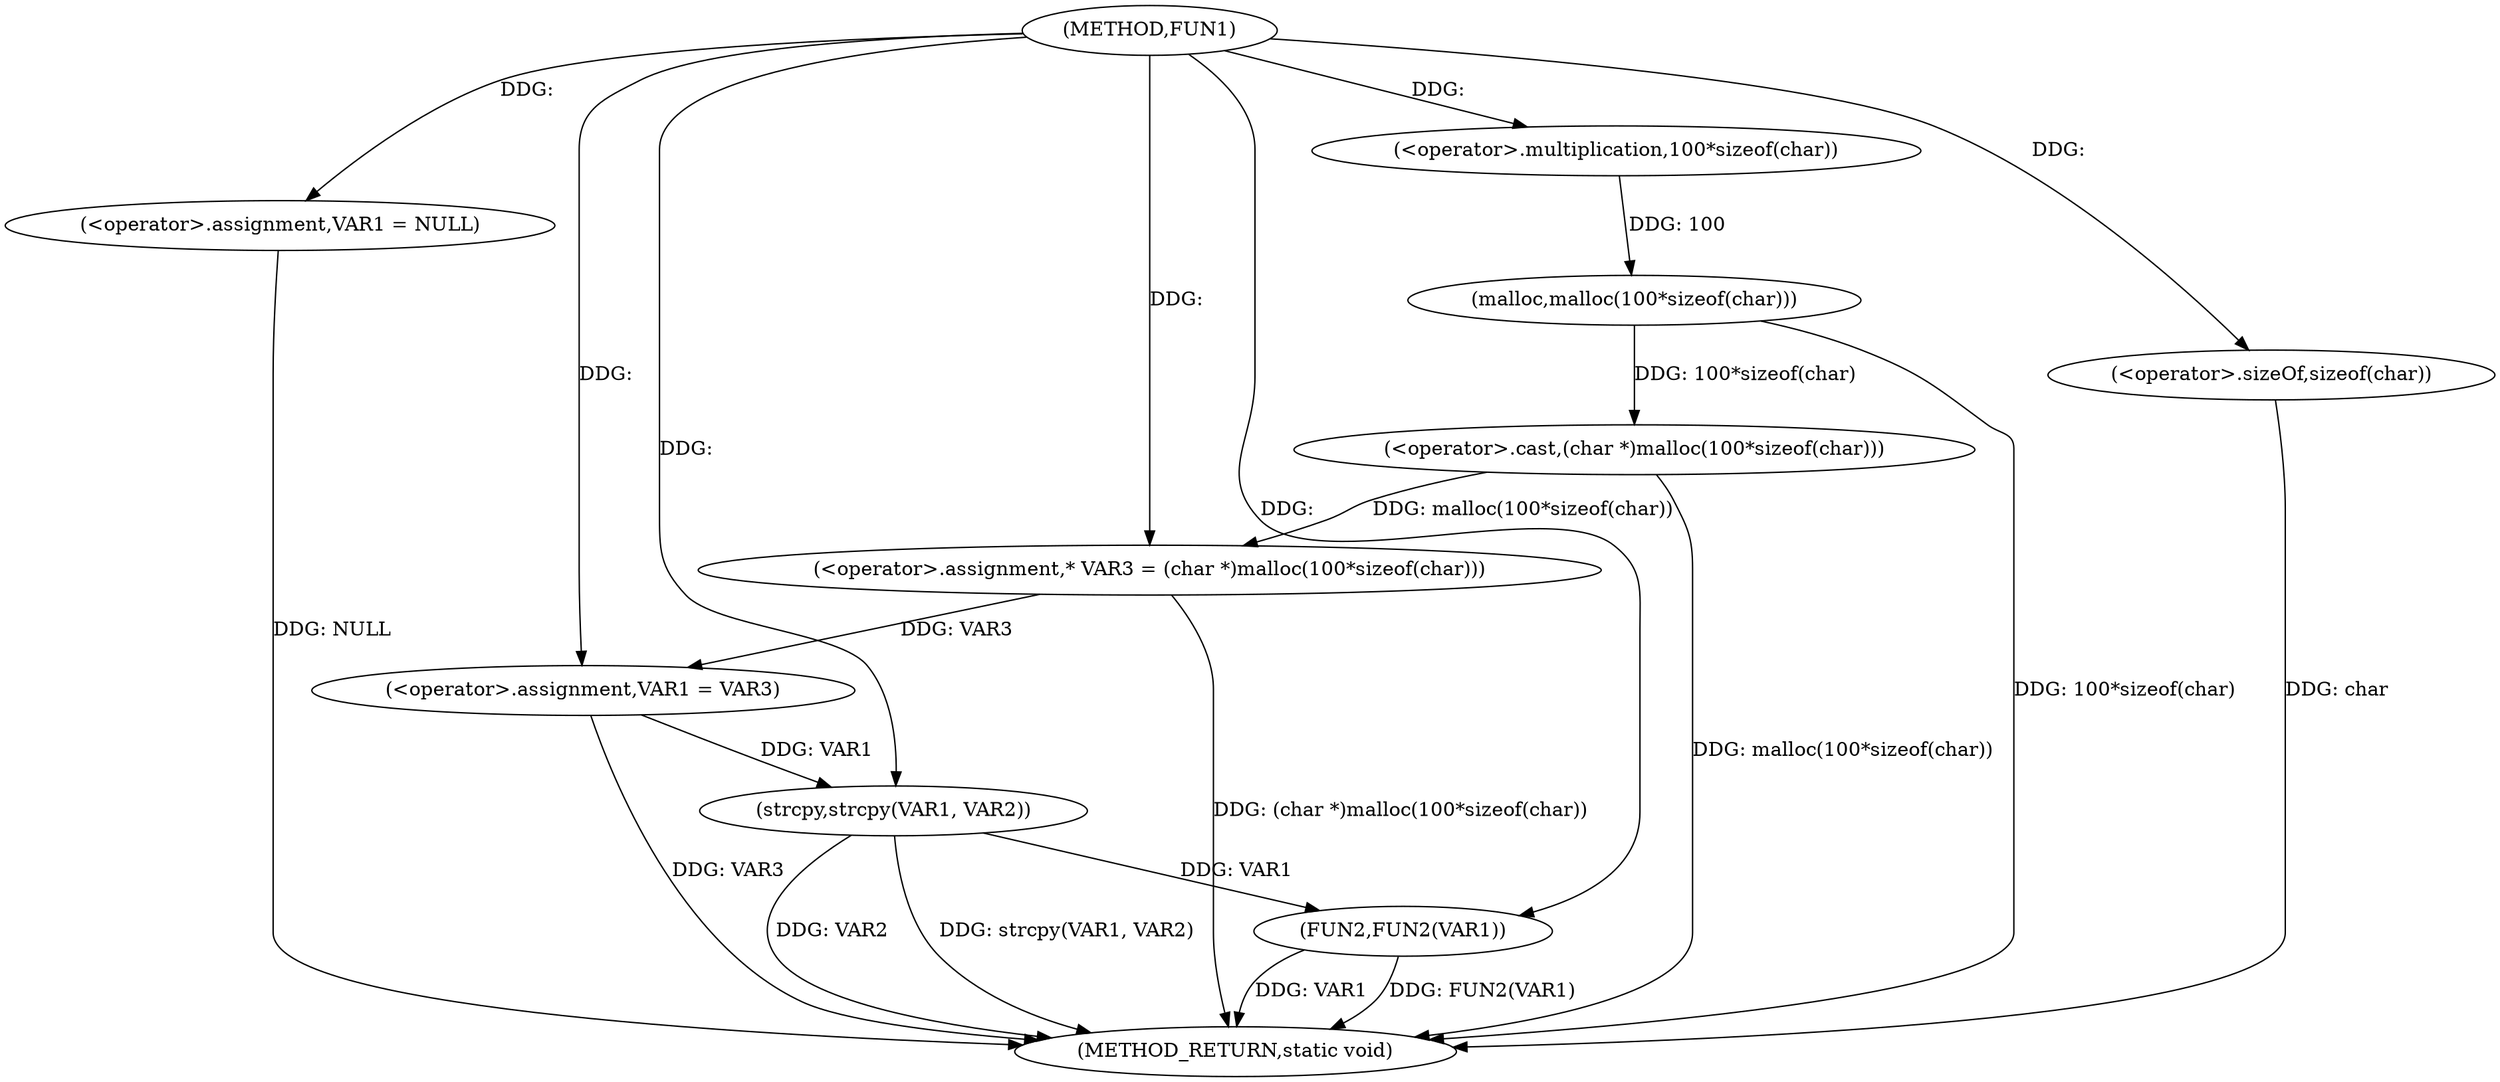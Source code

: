 digraph FUN1 {  
"1000100" [label = "(METHOD,FUN1)" ]
"1000129" [label = "(METHOD_RETURN,static void)" ]
"1000103" [label = "(<operator>.assignment,VAR1 = NULL)" ]
"1000110" [label = "(<operator>.assignment,* VAR3 = (char *)malloc(100*sizeof(char)))" ]
"1000112" [label = "(<operator>.cast,(char *)malloc(100*sizeof(char)))" ]
"1000114" [label = "(malloc,malloc(100*sizeof(char)))" ]
"1000115" [label = "(<operator>.multiplication,100*sizeof(char))" ]
"1000117" [label = "(<operator>.sizeOf,sizeof(char))" ]
"1000119" [label = "(<operator>.assignment,VAR1 = VAR3)" ]
"1000124" [label = "(strcpy,strcpy(VAR1, VAR2))" ]
"1000127" [label = "(FUN2,FUN2(VAR1))" ]
  "1000124" -> "1000129"  [ label = "DDG: VAR2"] 
  "1000103" -> "1000129"  [ label = "DDG: NULL"] 
  "1000112" -> "1000129"  [ label = "DDG: malloc(100*sizeof(char))"] 
  "1000127" -> "1000129"  [ label = "DDG: FUN2(VAR1)"] 
  "1000117" -> "1000129"  [ label = "DDG: char"] 
  "1000110" -> "1000129"  [ label = "DDG: (char *)malloc(100*sizeof(char))"] 
  "1000127" -> "1000129"  [ label = "DDG: VAR1"] 
  "1000124" -> "1000129"  [ label = "DDG: strcpy(VAR1, VAR2)"] 
  "1000114" -> "1000129"  [ label = "DDG: 100*sizeof(char)"] 
  "1000119" -> "1000129"  [ label = "DDG: VAR3"] 
  "1000100" -> "1000103"  [ label = "DDG: "] 
  "1000112" -> "1000110"  [ label = "DDG: malloc(100*sizeof(char))"] 
  "1000100" -> "1000110"  [ label = "DDG: "] 
  "1000114" -> "1000112"  [ label = "DDG: 100*sizeof(char)"] 
  "1000115" -> "1000114"  [ label = "DDG: 100"] 
  "1000100" -> "1000115"  [ label = "DDG: "] 
  "1000100" -> "1000117"  [ label = "DDG: "] 
  "1000110" -> "1000119"  [ label = "DDG: VAR3"] 
  "1000100" -> "1000119"  [ label = "DDG: "] 
  "1000119" -> "1000124"  [ label = "DDG: VAR1"] 
  "1000100" -> "1000124"  [ label = "DDG: "] 
  "1000124" -> "1000127"  [ label = "DDG: VAR1"] 
  "1000100" -> "1000127"  [ label = "DDG: "] 
}
